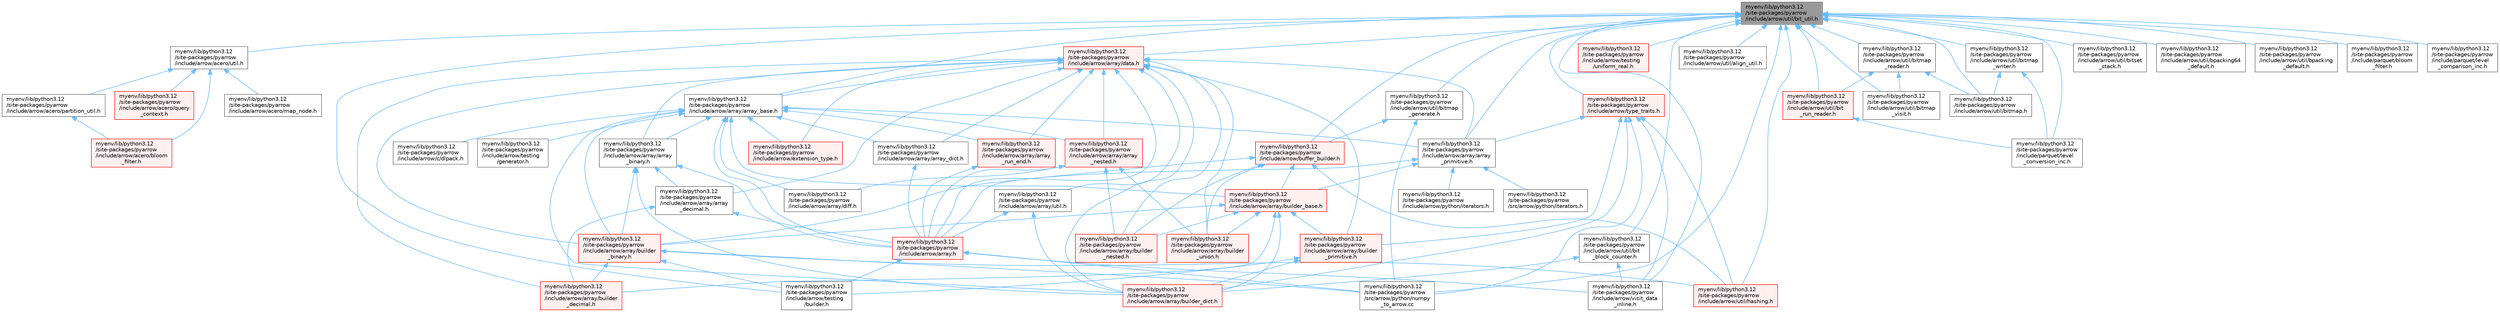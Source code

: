 digraph "myenv/lib/python3.12/site-packages/pyarrow/include/arrow/util/bit_util.h"
{
 // LATEX_PDF_SIZE
  bgcolor="transparent";
  edge [fontname=Helvetica,fontsize=10,labelfontname=Helvetica,labelfontsize=10];
  node [fontname=Helvetica,fontsize=10,shape=box,height=0.2,width=0.4];
  Node1 [id="Node000001",label="myenv/lib/python3.12\l/site-packages/pyarrow\l/include/arrow/util/bit_util.h",height=0.2,width=0.4,color="gray40", fillcolor="grey60", style="filled", fontcolor="black",tooltip=" "];
  Node1 -> Node2 [id="edge1_Node000001_Node000002",dir="back",color="steelblue1",style="solid",tooltip=" "];
  Node2 [id="Node000002",label="myenv/lib/python3.12\l/site-packages/pyarrow\l/include/arrow/acero/util.h",height=0.2,width=0.4,color="grey40", fillcolor="white", style="filled",URL="$acero_2util_8h.html",tooltip=" "];
  Node2 -> Node3 [id="edge2_Node000002_Node000003",dir="back",color="steelblue1",style="solid",tooltip=" "];
  Node3 [id="Node000003",label="myenv/lib/python3.12\l/site-packages/pyarrow\l/include/arrow/acero/bloom\l_filter.h",height=0.2,width=0.4,color="red", fillcolor="#FFF0F0", style="filled",URL="$arrow_2acero_2bloom__filter_8h.html",tooltip=" "];
  Node2 -> Node5 [id="edge3_Node000002_Node000005",dir="back",color="steelblue1",style="solid",tooltip=" "];
  Node5 [id="Node000005",label="myenv/lib/python3.12\l/site-packages/pyarrow\l/include/arrow/acero/map_node.h",height=0.2,width=0.4,color="grey40", fillcolor="white", style="filled",URL="$map__node_8h.html",tooltip=" "];
  Node2 -> Node6 [id="edge4_Node000002_Node000006",dir="back",color="steelblue1",style="solid",tooltip=" "];
  Node6 [id="Node000006",label="myenv/lib/python3.12\l/site-packages/pyarrow\l/include/arrow/acero/partition_util.h",height=0.2,width=0.4,color="grey40", fillcolor="white", style="filled",URL="$partition__util_8h.html",tooltip=" "];
  Node6 -> Node3 [id="edge5_Node000006_Node000003",dir="back",color="steelblue1",style="solid",tooltip=" "];
  Node2 -> Node7 [id="edge6_Node000002_Node000007",dir="back",color="steelblue1",style="solid",tooltip=" "];
  Node7 [id="Node000007",label="myenv/lib/python3.12\l/site-packages/pyarrow\l/include/arrow/acero/query\l_context.h",height=0.2,width=0.4,color="red", fillcolor="#FFF0F0", style="filled",URL="$query__context_8h.html",tooltip=" "];
  Node1 -> Node8 [id="edge7_Node000001_Node000008",dir="back",color="steelblue1",style="solid",tooltip=" "];
  Node8 [id="Node000008",label="myenv/lib/python3.12\l/site-packages/pyarrow\l/include/arrow/array/array_base.h",height=0.2,width=0.4,color="grey40", fillcolor="white", style="filled",URL="$array__base_8h.html",tooltip=" "];
  Node8 -> Node9 [id="edge8_Node000008_Node000009",dir="back",color="steelblue1",style="solid",tooltip=" "];
  Node9 [id="Node000009",label="myenv/lib/python3.12\l/site-packages/pyarrow\l/include/arrow/array.h",height=0.2,width=0.4,color="red", fillcolor="#FFF0F0", style="filled",URL="$array_8h.html",tooltip=" "];
  Node9 -> Node24 [id="edge9_Node000009_Node000024",dir="back",color="steelblue1",style="solid",tooltip=" "];
  Node24 [id="Node000024",label="myenv/lib/python3.12\l/site-packages/pyarrow\l/include/arrow/testing\l/builder.h",height=0.2,width=0.4,color="grey40", fillcolor="white", style="filled",URL="$testing_2builder_8h.html",tooltip=" "];
  Node9 -> Node28 [id="edge10_Node000009_Node000028",dir="back",color="steelblue1",style="solid",tooltip=" "];
  Node28 [id="Node000028",label="myenv/lib/python3.12\l/site-packages/pyarrow\l/include/arrow/visit_data\l_inline.h",height=0.2,width=0.4,color="grey40", fillcolor="white", style="filled",URL="$visit__data__inline_8h.html",tooltip=" "];
  Node9 -> Node35 [id="edge11_Node000009_Node000035",dir="back",color="steelblue1",style="solid",tooltip=" "];
  Node35 [id="Node000035",label="myenv/lib/python3.12\l/site-packages/pyarrow\l/src/arrow/python/numpy\l_to_arrow.cc",height=0.2,width=0.4,color="grey40", fillcolor="white", style="filled",URL="$numpy__to__arrow_8cc.html",tooltip=" "];
  Node8 -> Node39 [id="edge12_Node000008_Node000039",dir="back",color="steelblue1",style="solid",tooltip=" "];
  Node39 [id="Node000039",label="myenv/lib/python3.12\l/site-packages/pyarrow\l/include/arrow/array/array\l_binary.h",height=0.2,width=0.4,color="grey40", fillcolor="white", style="filled",URL="$array__binary_8h.html",tooltip=" "];
  Node39 -> Node9 [id="edge13_Node000039_Node000009",dir="back",color="steelblue1",style="solid",tooltip=" "];
  Node39 -> Node40 [id="edge14_Node000039_Node000040",dir="back",color="steelblue1",style="solid",tooltip=" "];
  Node40 [id="Node000040",label="myenv/lib/python3.12\l/site-packages/pyarrow\l/include/arrow/array/array\l_decimal.h",height=0.2,width=0.4,color="grey40", fillcolor="white", style="filled",URL="$array__decimal_8h.html",tooltip=" "];
  Node40 -> Node9 [id="edge15_Node000040_Node000009",dir="back",color="steelblue1",style="solid",tooltip=" "];
  Node40 -> Node41 [id="edge16_Node000040_Node000041",dir="back",color="steelblue1",style="solid",tooltip=" "];
  Node41 [id="Node000041",label="myenv/lib/python3.12\l/site-packages/pyarrow\l/include/arrow/array/builder\l_decimal.h",height=0.2,width=0.4,color="red", fillcolor="#FFF0F0", style="filled",URL="$builder__decimal_8h.html",tooltip=" "];
  Node39 -> Node42 [id="edge17_Node000039_Node000042",dir="back",color="steelblue1",style="solid",tooltip=" "];
  Node42 [id="Node000042",label="myenv/lib/python3.12\l/site-packages/pyarrow\l/include/arrow/array/builder\l_binary.h",height=0.2,width=0.4,color="red", fillcolor="#FFF0F0", style="filled",URL="$builder__binary_8h.html",tooltip=" "];
  Node42 -> Node41 [id="edge18_Node000042_Node000041",dir="back",color="steelblue1",style="solid",tooltip=" "];
  Node42 -> Node24 [id="edge19_Node000042_Node000024",dir="back",color="steelblue1",style="solid",tooltip=" "];
  Node42 -> Node43 [id="edge20_Node000042_Node000043",dir="back",color="steelblue1",style="solid",tooltip=" "];
  Node43 [id="Node000043",label="myenv/lib/python3.12\l/site-packages/pyarrow\l/include/arrow/util/hashing.h",height=0.2,width=0.4,color="red", fillcolor="#FFF0F0", style="filled",URL="$hashing_8h.html",tooltip=" "];
  Node42 -> Node35 [id="edge21_Node000042_Node000035",dir="back",color="steelblue1",style="solid",tooltip=" "];
  Node39 -> Node44 [id="edge22_Node000039_Node000044",dir="back",color="steelblue1",style="solid",tooltip=" "];
  Node44 [id="Node000044",label="myenv/lib/python3.12\l/site-packages/pyarrow\l/include/arrow/array/builder_dict.h",height=0.2,width=0.4,color="red", fillcolor="#FFF0F0", style="filled",URL="$builder__dict_8h.html",tooltip=" "];
  Node8 -> Node45 [id="edge23_Node000008_Node000045",dir="back",color="steelblue1",style="solid",tooltip=" "];
  Node45 [id="Node000045",label="myenv/lib/python3.12\l/site-packages/pyarrow\l/include/arrow/array/array_dict.h",height=0.2,width=0.4,color="grey40", fillcolor="white", style="filled",URL="$array__dict_8h.html",tooltip=" "];
  Node45 -> Node9 [id="edge24_Node000045_Node000009",dir="back",color="steelblue1",style="solid",tooltip=" "];
  Node8 -> Node46 [id="edge25_Node000008_Node000046",dir="back",color="steelblue1",style="solid",tooltip=" "];
  Node46 [id="Node000046",label="myenv/lib/python3.12\l/site-packages/pyarrow\l/include/arrow/array/array\l_nested.h",height=0.2,width=0.4,color="red", fillcolor="#FFF0F0", style="filled",URL="$array__nested_8h.html",tooltip=" "];
  Node46 -> Node9 [id="edge26_Node000046_Node000009",dir="back",color="steelblue1",style="solid",tooltip=" "];
  Node46 -> Node47 [id="edge27_Node000046_Node000047",dir="back",color="steelblue1",style="solid",tooltip=" "];
  Node47 [id="Node000047",label="myenv/lib/python3.12\l/site-packages/pyarrow\l/include/arrow/array/builder\l_nested.h",height=0.2,width=0.4,color="red", fillcolor="#FFF0F0", style="filled",URL="$builder__nested_8h.html",tooltip=" "];
  Node46 -> Node48 [id="edge28_Node000046_Node000048",dir="back",color="steelblue1",style="solid",tooltip=" "];
  Node48 [id="Node000048",label="myenv/lib/python3.12\l/site-packages/pyarrow\l/include/arrow/array/builder\l_union.h",height=0.2,width=0.4,color="red", fillcolor="#FFF0F0", style="filled",URL="$builder__union_8h.html",tooltip=" "];
  Node46 -> Node49 [id="edge29_Node000046_Node000049",dir="back",color="steelblue1",style="solid",tooltip=" "];
  Node49 [id="Node000049",label="myenv/lib/python3.12\l/site-packages/pyarrow\l/include/arrow/array/diff.h",height=0.2,width=0.4,color="grey40", fillcolor="white", style="filled",URL="$diff_8h.html",tooltip=" "];
  Node8 -> Node51 [id="edge30_Node000008_Node000051",dir="back",color="steelblue1",style="solid",tooltip=" "];
  Node51 [id="Node000051",label="myenv/lib/python3.12\l/site-packages/pyarrow\l/include/arrow/array/array\l_primitive.h",height=0.2,width=0.4,color="grey40", fillcolor="white", style="filled",URL="$array__primitive_8h.html",tooltip=" "];
  Node51 -> Node9 [id="edge31_Node000051_Node000009",dir="back",color="steelblue1",style="solid",tooltip=" "];
  Node51 -> Node52 [id="edge32_Node000051_Node000052",dir="back",color="steelblue1",style="solid",tooltip=" "];
  Node52 [id="Node000052",label="myenv/lib/python3.12\l/site-packages/pyarrow\l/include/arrow/array/builder_base.h",height=0.2,width=0.4,color="red", fillcolor="#FFF0F0", style="filled",URL="$builder__base_8h.html",tooltip=" "];
  Node52 -> Node42 [id="edge33_Node000052_Node000042",dir="back",color="steelblue1",style="solid",tooltip=" "];
  Node52 -> Node41 [id="edge34_Node000052_Node000041",dir="back",color="steelblue1",style="solid",tooltip=" "];
  Node52 -> Node44 [id="edge35_Node000052_Node000044",dir="back",color="steelblue1",style="solid",tooltip=" "];
  Node52 -> Node47 [id="edge36_Node000052_Node000047",dir="back",color="steelblue1",style="solid",tooltip=" "];
  Node52 -> Node54 [id="edge37_Node000052_Node000054",dir="back",color="steelblue1",style="solid",tooltip=" "];
  Node54 [id="Node000054",label="myenv/lib/python3.12\l/site-packages/pyarrow\l/include/arrow/array/builder\l_primitive.h",height=0.2,width=0.4,color="red", fillcolor="#FFF0F0", style="filled",URL="$builder__primitive_8h.html",tooltip=" "];
  Node54 -> Node44 [id="edge38_Node000054_Node000044",dir="back",color="steelblue1",style="solid",tooltip=" "];
  Node54 -> Node24 [id="edge39_Node000054_Node000024",dir="back",color="steelblue1",style="solid",tooltip=" "];
  Node52 -> Node48 [id="edge40_Node000052_Node000048",dir="back",color="steelblue1",style="solid",tooltip=" "];
  Node51 -> Node58 [id="edge41_Node000051_Node000058",dir="back",color="steelblue1",style="solid",tooltip=" "];
  Node58 [id="Node000058",label="myenv/lib/python3.12\l/site-packages/pyarrow\l/include/arrow/python/iterators.h",height=0.2,width=0.4,color="grey40", fillcolor="white", style="filled",URL="$include_2arrow_2python_2iterators_8h.html",tooltip=" "];
  Node51 -> Node59 [id="edge42_Node000051_Node000059",dir="back",color="steelblue1",style="solid",tooltip=" "];
  Node59 [id="Node000059",label="myenv/lib/python3.12\l/site-packages/pyarrow\l/src/arrow/python/iterators.h",height=0.2,width=0.4,color="grey40", fillcolor="white", style="filled",URL="$src_2arrow_2python_2iterators_8h.html",tooltip=" "];
  Node8 -> Node60 [id="edge43_Node000008_Node000060",dir="back",color="steelblue1",style="solid",tooltip=" "];
  Node60 [id="Node000060",label="myenv/lib/python3.12\l/site-packages/pyarrow\l/include/arrow/array/array\l_run_end.h",height=0.2,width=0.4,color="red", fillcolor="#FFF0F0", style="filled",URL="$array__run__end_8h.html",tooltip=" "];
  Node60 -> Node9 [id="edge44_Node000060_Node000009",dir="back",color="steelblue1",style="solid",tooltip=" "];
  Node8 -> Node52 [id="edge45_Node000008_Node000052",dir="back",color="steelblue1",style="solid",tooltip=" "];
  Node8 -> Node42 [id="edge46_Node000008_Node000042",dir="back",color="steelblue1",style="solid",tooltip=" "];
  Node8 -> Node44 [id="edge47_Node000008_Node000044",dir="back",color="steelblue1",style="solid",tooltip=" "];
  Node8 -> Node49 [id="edge48_Node000008_Node000049",dir="back",color="steelblue1",style="solid",tooltip=" "];
  Node8 -> Node61 [id="edge49_Node000008_Node000061",dir="back",color="steelblue1",style="solid",tooltip=" "];
  Node61 [id="Node000061",label="myenv/lib/python3.12\l/site-packages/pyarrow\l/include/arrow/c/dlpack.h",height=0.2,width=0.4,color="grey40", fillcolor="white", style="filled",URL="$dlpack_8h.html",tooltip="The common header of DLPack."];
  Node8 -> Node62 [id="edge50_Node000008_Node000062",dir="back",color="steelblue1",style="solid",tooltip=" "];
  Node62 [id="Node000062",label="myenv/lib/python3.12\l/site-packages/pyarrow\l/include/arrow/extension_type.h",height=0.2,width=0.4,color="red", fillcolor="#FFF0F0", style="filled",URL="$include_2arrow_2extension__type_8h.html",tooltip=" "];
  Node8 -> Node124 [id="edge51_Node000008_Node000124",dir="back",color="steelblue1",style="solid",tooltip=" "];
  Node124 [id="Node000124",label="myenv/lib/python3.12\l/site-packages/pyarrow\l/include/arrow/testing\l/generator.h",height=0.2,width=0.4,color="grey40", fillcolor="white", style="filled",URL="$generator_8h.html",tooltip=" "];
  Node1 -> Node51 [id="edge52_Node000001_Node000051",dir="back",color="steelblue1",style="solid",tooltip=" "];
  Node1 -> Node125 [id="edge53_Node000001_Node000125",dir="back",color="steelblue1",style="solid",tooltip=" "];
  Node125 [id="Node000125",label="myenv/lib/python3.12\l/site-packages/pyarrow\l/include/arrow/array/data.h",height=0.2,width=0.4,color="red", fillcolor="#FFF0F0", style="filled",URL="$data_8h.html",tooltip=" "];
  Node125 -> Node9 [id="edge54_Node000125_Node000009",dir="back",color="steelblue1",style="solid",tooltip=" "];
  Node125 -> Node8 [id="edge55_Node000125_Node000008",dir="back",color="steelblue1",style="solid",tooltip=" "];
  Node125 -> Node39 [id="edge56_Node000125_Node000039",dir="back",color="steelblue1",style="solid",tooltip=" "];
  Node125 -> Node40 [id="edge57_Node000125_Node000040",dir="back",color="steelblue1",style="solid",tooltip=" "];
  Node125 -> Node45 [id="edge58_Node000125_Node000045",dir="back",color="steelblue1",style="solid",tooltip=" "];
  Node125 -> Node46 [id="edge59_Node000125_Node000046",dir="back",color="steelblue1",style="solid",tooltip=" "];
  Node125 -> Node51 [id="edge60_Node000125_Node000051",dir="back",color="steelblue1",style="solid",tooltip=" "];
  Node125 -> Node60 [id="edge61_Node000125_Node000060",dir="back",color="steelblue1",style="solid",tooltip=" "];
  Node125 -> Node42 [id="edge62_Node000125_Node000042",dir="back",color="steelblue1",style="solid",tooltip=" "];
  Node125 -> Node41 [id="edge63_Node000125_Node000041",dir="back",color="steelblue1",style="solid",tooltip=" "];
  Node125 -> Node44 [id="edge64_Node000125_Node000044",dir="back",color="steelblue1",style="solid",tooltip=" "];
  Node125 -> Node47 [id="edge65_Node000125_Node000047",dir="back",color="steelblue1",style="solid",tooltip=" "];
  Node125 -> Node54 [id="edge66_Node000125_Node000054",dir="back",color="steelblue1",style="solid",tooltip=" "];
  Node125 -> Node48 [id="edge67_Node000125_Node000048",dir="back",color="steelblue1",style="solid",tooltip=" "];
  Node125 -> Node126 [id="edge68_Node000125_Node000126",dir="back",color="steelblue1",style="solid",tooltip=" "];
  Node126 [id="Node000126",label="myenv/lib/python3.12\l/site-packages/pyarrow\l/include/arrow/array/util.h",height=0.2,width=0.4,color="grey40", fillcolor="white", style="filled",URL="$array_2util_8h.html",tooltip=" "];
  Node126 -> Node9 [id="edge69_Node000126_Node000009",dir="back",color="steelblue1",style="solid",tooltip=" "];
  Node126 -> Node44 [id="edge70_Node000126_Node000044",dir="back",color="steelblue1",style="solid",tooltip=" "];
  Node125 -> Node62 [id="edge71_Node000125_Node000062",dir="back",color="steelblue1",style="solid",tooltip=" "];
  Node1 -> Node131 [id="edge72_Node000001_Node000131",dir="back",color="steelblue1",style="solid",tooltip=" "];
  Node131 [id="Node000131",label="myenv/lib/python3.12\l/site-packages/pyarrow\l/include/arrow/buffer_builder.h",height=0.2,width=0.4,color="red", fillcolor="#FFF0F0", style="filled",URL="$buffer__builder_8h.html",tooltip=" "];
  Node131 -> Node52 [id="edge73_Node000131_Node000052",dir="back",color="steelblue1",style="solid",tooltip=" "];
  Node131 -> Node42 [id="edge74_Node000131_Node000042",dir="back",color="steelblue1",style="solid",tooltip=" "];
  Node131 -> Node47 [id="edge75_Node000131_Node000047",dir="back",color="steelblue1",style="solid",tooltip=" "];
  Node131 -> Node48 [id="edge76_Node000131_Node000048",dir="back",color="steelblue1",style="solid",tooltip=" "];
  Node131 -> Node43 [id="edge77_Node000131_Node000043",dir="back",color="steelblue1",style="solid",tooltip=" "];
  Node1 -> Node24 [id="edge78_Node000001_Node000024",dir="back",color="steelblue1",style="solid",tooltip=" "];
  Node1 -> Node132 [id="edge79_Node000001_Node000132",dir="back",color="steelblue1",style="solid",tooltip=" "];
  Node132 [id="Node000132",label="myenv/lib/python3.12\l/site-packages/pyarrow\l/include/arrow/testing\l/uniform_real.h",height=0.2,width=0.4,color="red", fillcolor="#FFF0F0", style="filled",URL="$uniform__real_8h.html",tooltip=" "];
  Node1 -> Node134 [id="edge80_Node000001_Node000134",dir="back",color="steelblue1",style="solid",tooltip=" "];
  Node134 [id="Node000134",label="myenv/lib/python3.12\l/site-packages/pyarrow\l/include/arrow/type_traits.h",height=0.2,width=0.4,color="red", fillcolor="#FFF0F0", style="filled",URL="$include_2arrow_2type__traits_8h.html",tooltip=" "];
  Node134 -> Node51 [id="edge81_Node000134_Node000051",dir="back",color="steelblue1",style="solid",tooltip=" "];
  Node134 -> Node44 [id="edge82_Node000134_Node000044",dir="back",color="steelblue1",style="solid",tooltip=" "];
  Node134 -> Node54 [id="edge83_Node000134_Node000054",dir="back",color="steelblue1",style="solid",tooltip=" "];
  Node134 -> Node43 [id="edge84_Node000134_Node000043",dir="back",color="steelblue1",style="solid",tooltip=" "];
  Node134 -> Node28 [id="edge85_Node000134_Node000028",dir="back",color="steelblue1",style="solid",tooltip=" "];
  Node134 -> Node35 [id="edge86_Node000134_Node000035",dir="back",color="steelblue1",style="solid",tooltip=" "];
  Node1 -> Node172 [id="edge87_Node000001_Node000172",dir="back",color="steelblue1",style="solid",tooltip=" "];
  Node172 [id="Node000172",label="myenv/lib/python3.12\l/site-packages/pyarrow\l/include/arrow/util/align_util.h",height=0.2,width=0.4,color="grey40", fillcolor="white", style="filled",URL="$align__util_8h.html",tooltip=" "];
  Node1 -> Node173 [id="edge88_Node000001_Node000173",dir="back",color="steelblue1",style="solid",tooltip=" "];
  Node173 [id="Node000173",label="myenv/lib/python3.12\l/site-packages/pyarrow\l/include/arrow/util/bit\l_block_counter.h",height=0.2,width=0.4,color="grey40", fillcolor="white", style="filled",URL="$bit__block__counter_8h.html",tooltip=" "];
  Node173 -> Node44 [id="edge89_Node000173_Node000044",dir="back",color="steelblue1",style="solid",tooltip=" "];
  Node173 -> Node28 [id="edge90_Node000173_Node000028",dir="back",color="steelblue1",style="solid",tooltip=" "];
  Node1 -> Node174 [id="edge91_Node000001_Node000174",dir="back",color="steelblue1",style="solid",tooltip=" "];
  Node174 [id="Node000174",label="myenv/lib/python3.12\l/site-packages/pyarrow\l/include/arrow/util/bit\l_run_reader.h",height=0.2,width=0.4,color="red", fillcolor="#FFF0F0", style="filled",URL="$bit__run__reader_8h.html",tooltip=" "];
  Node174 -> Node176 [id="edge92_Node000174_Node000176",dir="back",color="steelblue1",style="solid",tooltip=" "];
  Node176 [id="Node000176",label="myenv/lib/python3.12\l/site-packages/pyarrow\l/include/parquet/level\l_conversion_inc.h",height=0.2,width=0.4,color="grey40", fillcolor="white", style="filled",URL="$level__conversion__inc_8h.html",tooltip=" "];
  Node1 -> Node177 [id="edge93_Node000001_Node000177",dir="back",color="steelblue1",style="solid",tooltip=" "];
  Node177 [id="Node000177",label="myenv/lib/python3.12\l/site-packages/pyarrow\l/include/arrow/util/bitmap.h",height=0.2,width=0.4,color="grey40", fillcolor="white", style="filled",URL="$bitmap_8h.html",tooltip=" "];
  Node1 -> Node178 [id="edge94_Node000001_Node000178",dir="back",color="steelblue1",style="solid",tooltip=" "];
  Node178 [id="Node000178",label="myenv/lib/python3.12\l/site-packages/pyarrow\l/include/arrow/util/bitmap\l_generate.h",height=0.2,width=0.4,color="grey40", fillcolor="white", style="filled",URL="$bitmap__generate_8h.html",tooltip=" "];
  Node178 -> Node131 [id="edge95_Node000178_Node000131",dir="back",color="steelblue1",style="solid",tooltip=" "];
  Node178 -> Node35 [id="edge96_Node000178_Node000035",dir="back",color="steelblue1",style="solid",tooltip=" "];
  Node1 -> Node179 [id="edge97_Node000001_Node000179",dir="back",color="steelblue1",style="solid",tooltip=" "];
  Node179 [id="Node000179",label="myenv/lib/python3.12\l/site-packages/pyarrow\l/include/arrow/util/bitmap\l_reader.h",height=0.2,width=0.4,color="grey40", fillcolor="white", style="filled",URL="$bitmap__reader_8h.html",tooltip=" "];
  Node179 -> Node174 [id="edge98_Node000179_Node000174",dir="back",color="steelblue1",style="solid",tooltip=" "];
  Node179 -> Node177 [id="edge99_Node000179_Node000177",dir="back",color="steelblue1",style="solid",tooltip=" "];
  Node179 -> Node180 [id="edge100_Node000179_Node000180",dir="back",color="steelblue1",style="solid",tooltip=" "];
  Node180 [id="Node000180",label="myenv/lib/python3.12\l/site-packages/pyarrow\l/include/arrow/util/bitmap\l_visit.h",height=0.2,width=0.4,color="grey40", fillcolor="white", style="filled",URL="$bitmap__visit_8h.html",tooltip=" "];
  Node1 -> Node180 [id="edge101_Node000001_Node000180",dir="back",color="steelblue1",style="solid",tooltip=" "];
  Node1 -> Node181 [id="edge102_Node000001_Node000181",dir="back",color="steelblue1",style="solid",tooltip=" "];
  Node181 [id="Node000181",label="myenv/lib/python3.12\l/site-packages/pyarrow\l/include/arrow/util/bitmap\l_writer.h",height=0.2,width=0.4,color="grey40", fillcolor="white", style="filled",URL="$bitmap__writer_8h.html",tooltip=" "];
  Node181 -> Node177 [id="edge103_Node000181_Node000177",dir="back",color="steelblue1",style="solid",tooltip=" "];
  Node181 -> Node176 [id="edge104_Node000181_Node000176",dir="back",color="steelblue1",style="solid",tooltip=" "];
  Node1 -> Node182 [id="edge105_Node000001_Node000182",dir="back",color="steelblue1",style="solid",tooltip=" "];
  Node182 [id="Node000182",label="myenv/lib/python3.12\l/site-packages/pyarrow\l/include/arrow/util/bitset\l_stack.h",height=0.2,width=0.4,color="grey40", fillcolor="white", style="filled",URL="$bitset__stack_8h.html",tooltip=" "];
  Node1 -> Node183 [id="edge106_Node000001_Node000183",dir="back",color="steelblue1",style="solid",tooltip=" "];
  Node183 [id="Node000183",label="myenv/lib/python3.12\l/site-packages/pyarrow\l/include/arrow/util/bpacking64\l_default.h",height=0.2,width=0.4,color="grey40", fillcolor="white", style="filled",URL="$bpacking64__default_8h.html",tooltip=" "];
  Node1 -> Node184 [id="edge107_Node000001_Node000184",dir="back",color="steelblue1",style="solid",tooltip=" "];
  Node184 [id="Node000184",label="myenv/lib/python3.12\l/site-packages/pyarrow\l/include/arrow/util/bpacking\l_default.h",height=0.2,width=0.4,color="grey40", fillcolor="white", style="filled",URL="$bpacking__default_8h.html",tooltip=" "];
  Node1 -> Node43 [id="edge108_Node000001_Node000043",dir="back",color="steelblue1",style="solid",tooltip=" "];
  Node1 -> Node28 [id="edge109_Node000001_Node000028",dir="back",color="steelblue1",style="solid",tooltip=" "];
  Node1 -> Node185 [id="edge110_Node000001_Node000185",dir="back",color="steelblue1",style="solid",tooltip=" "];
  Node185 [id="Node000185",label="myenv/lib/python3.12\l/site-packages/pyarrow\l/include/parquet/bloom\l_filter.h",height=0.2,width=0.4,color="grey40", fillcolor="white", style="filled",URL="$parquet_2bloom__filter_8h.html",tooltip=" "];
  Node1 -> Node186 [id="edge111_Node000001_Node000186",dir="back",color="steelblue1",style="solid",tooltip=" "];
  Node186 [id="Node000186",label="myenv/lib/python3.12\l/site-packages/pyarrow\l/include/parquet/level\l_comparison_inc.h",height=0.2,width=0.4,color="grey40", fillcolor="white", style="filled",URL="$level__comparison__inc_8h.html",tooltip=" "];
  Node1 -> Node176 [id="edge112_Node000001_Node000176",dir="back",color="steelblue1",style="solid",tooltip=" "];
  Node1 -> Node35 [id="edge113_Node000001_Node000035",dir="back",color="steelblue1",style="solid",tooltip=" "];
}
